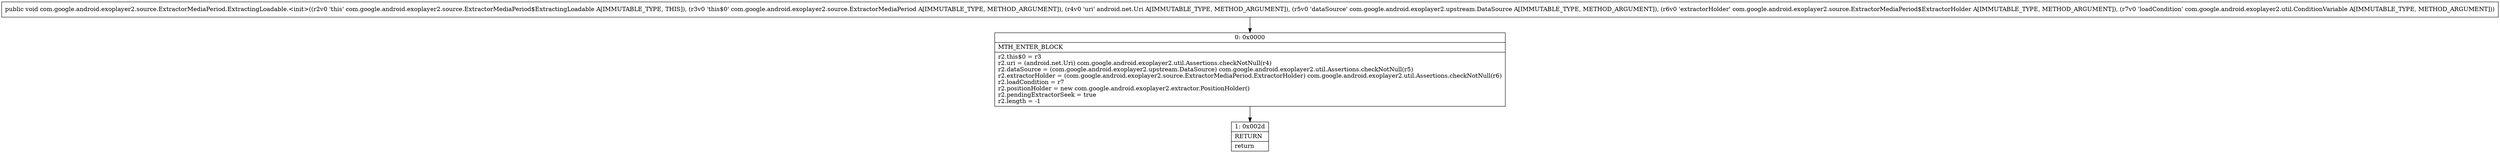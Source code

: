 digraph "CFG forcom.google.android.exoplayer2.source.ExtractorMediaPeriod.ExtractingLoadable.\<init\>(Lcom\/google\/android\/exoplayer2\/source\/ExtractorMediaPeriod;Landroid\/net\/Uri;Lcom\/google\/android\/exoplayer2\/upstream\/DataSource;Lcom\/google\/android\/exoplayer2\/source\/ExtractorMediaPeriod$ExtractorHolder;Lcom\/google\/android\/exoplayer2\/util\/ConditionVariable;)V" {
Node_0 [shape=record,label="{0\:\ 0x0000|MTH_ENTER_BLOCK\l|r2.this$0 = r3\lr2.uri = (android.net.Uri) com.google.android.exoplayer2.util.Assertions.checkNotNull(r4)\lr2.dataSource = (com.google.android.exoplayer2.upstream.DataSource) com.google.android.exoplayer2.util.Assertions.checkNotNull(r5)\lr2.extractorHolder = (com.google.android.exoplayer2.source.ExtractorMediaPeriod.ExtractorHolder) com.google.android.exoplayer2.util.Assertions.checkNotNull(r6)\lr2.loadCondition = r7\lr2.positionHolder = new com.google.android.exoplayer2.extractor.PositionHolder()\lr2.pendingExtractorSeek = true\lr2.length = \-1\l}"];
Node_1 [shape=record,label="{1\:\ 0x002d|RETURN\l|return\l}"];
MethodNode[shape=record,label="{public void com.google.android.exoplayer2.source.ExtractorMediaPeriod.ExtractingLoadable.\<init\>((r2v0 'this' com.google.android.exoplayer2.source.ExtractorMediaPeriod$ExtractingLoadable A[IMMUTABLE_TYPE, THIS]), (r3v0 'this$0' com.google.android.exoplayer2.source.ExtractorMediaPeriod A[IMMUTABLE_TYPE, METHOD_ARGUMENT]), (r4v0 'uri' android.net.Uri A[IMMUTABLE_TYPE, METHOD_ARGUMENT]), (r5v0 'dataSource' com.google.android.exoplayer2.upstream.DataSource A[IMMUTABLE_TYPE, METHOD_ARGUMENT]), (r6v0 'extractorHolder' com.google.android.exoplayer2.source.ExtractorMediaPeriod$ExtractorHolder A[IMMUTABLE_TYPE, METHOD_ARGUMENT]), (r7v0 'loadCondition' com.google.android.exoplayer2.util.ConditionVariable A[IMMUTABLE_TYPE, METHOD_ARGUMENT])) }"];
MethodNode -> Node_0;
Node_0 -> Node_1;
}

